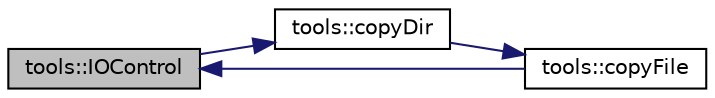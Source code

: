 digraph "tools::IOControl"
{
 // INTERACTIVE_SVG=YES
  edge [fontname="Helvetica",fontsize="10",labelfontname="Helvetica",labelfontsize="10"];
  node [fontname="Helvetica",fontsize="10",shape=record];
  rankdir="LR";
  Node70 [label="tools::IOControl",height=0.2,width=0.4,color="black", fillcolor="grey75", style="filled", fontcolor="black"];
  Node70 -> Node71 [color="midnightblue",fontsize="10",style="solid",fontname="Helvetica"];
  Node71 [label="tools::copyDir",height=0.2,width=0.4,color="black", fillcolor="white", style="filled",URL="$classtools.html#a37c9c486d90129b0d6a4ac93f29fd5bb",tooltip="Copie un répertoire de manière sécurisée. "];
  Node71 -> Node72 [color="midnightblue",fontsize="10",style="solid",fontname="Helvetica"];
  Node72 [label="tools::copyFile",height=0.2,width=0.4,color="black", fillcolor="white", style="filled",URL="$classtools.html#a0765c68c41d7c957f1fb0f0da8b4a9c9",tooltip="Copie un fichier de manière sécurisée. "];
  Node72 -> Node70 [color="midnightblue",fontsize="10",style="solid",fontname="Helvetica"];
}
